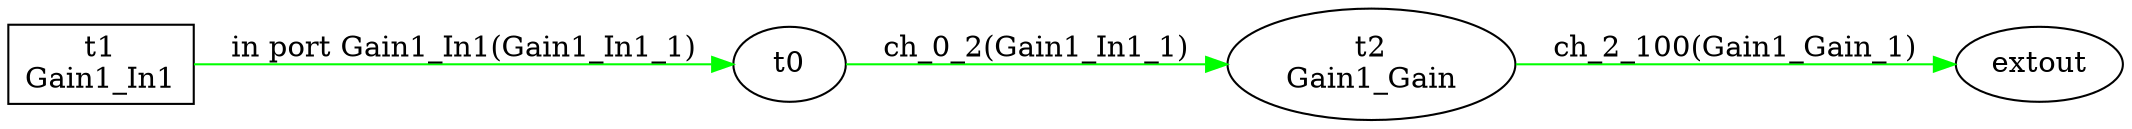 digraph csp {
	graph [rankdir=LR];
	Gain1_Gain	 [label="t2\nGain1_Gain"];
	t0 -> Gain1_Gain	 [color=green,
		label="ch_0_2(Gain1_In1_1)"];
	extout	 [label=extout];
	Gain1_In1	 [label="t1\nGain1_In1",
		shape=box];
	Gain1_In1 -> t0	 [color=green,
		label="in port Gain1_In1(Gain1_In1_1)"];
	Gain1_Gain -> extout	 [color=green,
		label="ch_2_100(Gain1_Gain_1)"];
}
